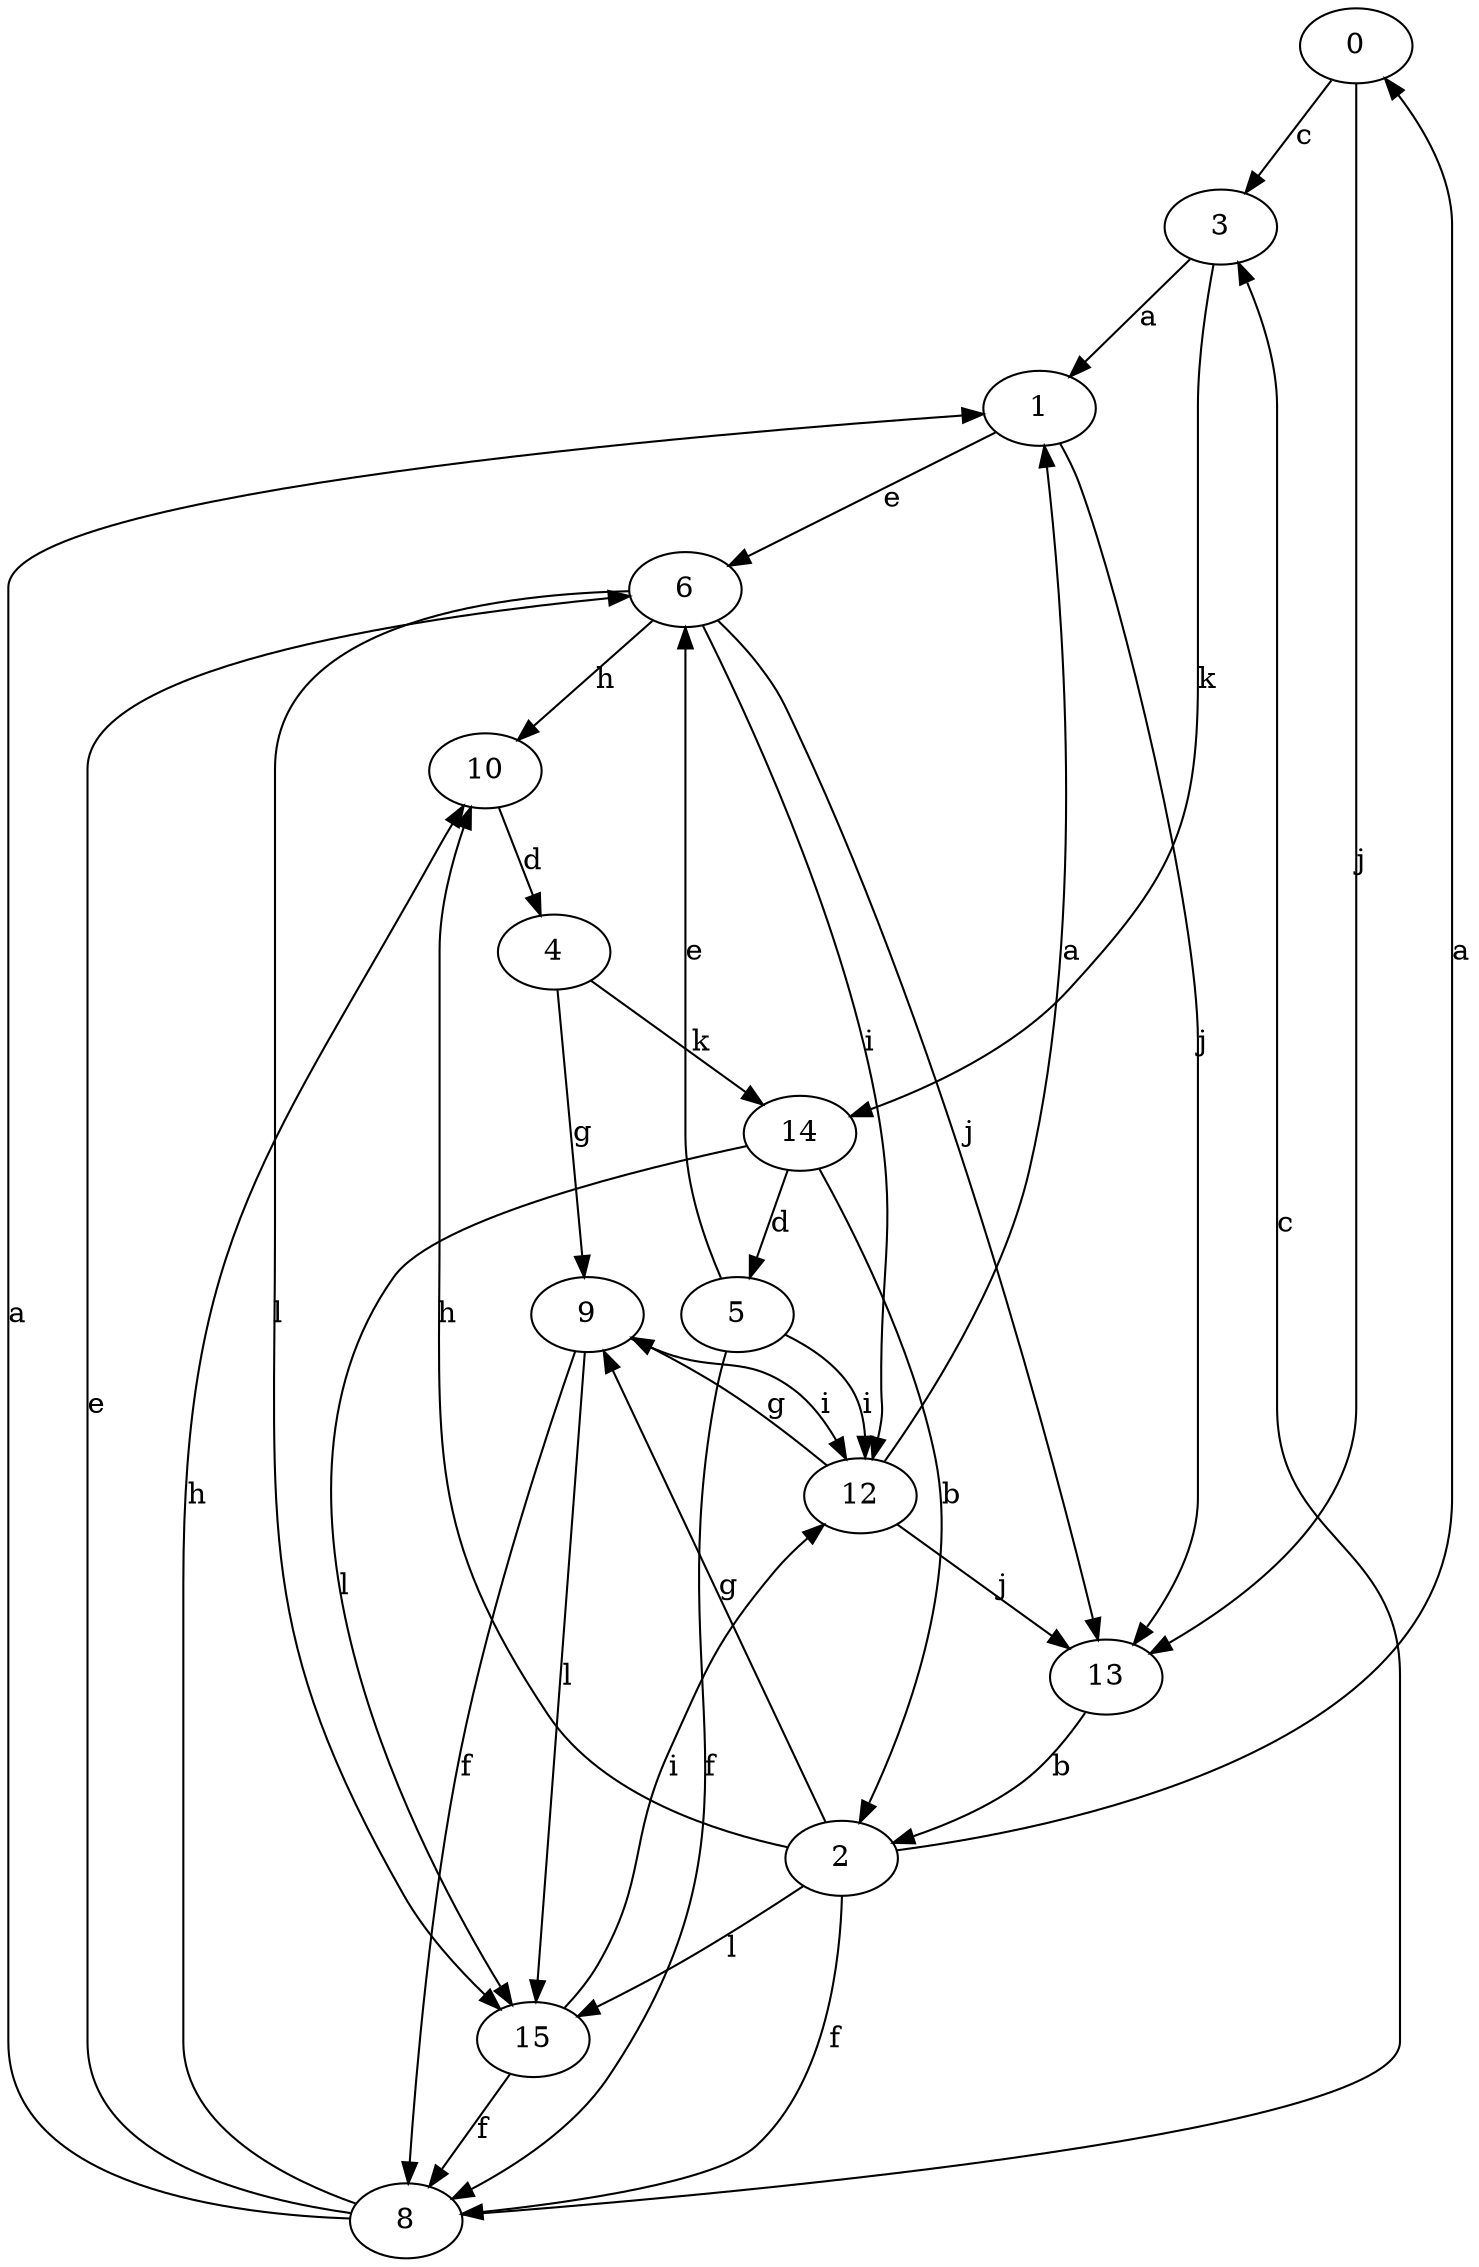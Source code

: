 strict digraph  {
0;
1;
2;
3;
4;
5;
6;
8;
9;
10;
12;
13;
14;
15;
0 -> 3  [label=c];
0 -> 13  [label=j];
1 -> 6  [label=e];
1 -> 13  [label=j];
2 -> 0  [label=a];
2 -> 8  [label=f];
2 -> 9  [label=g];
2 -> 10  [label=h];
2 -> 15  [label=l];
3 -> 1  [label=a];
3 -> 14  [label=k];
4 -> 9  [label=g];
4 -> 14  [label=k];
5 -> 6  [label=e];
5 -> 8  [label=f];
5 -> 12  [label=i];
6 -> 10  [label=h];
6 -> 12  [label=i];
6 -> 13  [label=j];
6 -> 15  [label=l];
8 -> 1  [label=a];
8 -> 3  [label=c];
8 -> 6  [label=e];
8 -> 10  [label=h];
9 -> 8  [label=f];
9 -> 12  [label=i];
9 -> 15  [label=l];
10 -> 4  [label=d];
12 -> 1  [label=a];
12 -> 9  [label=g];
12 -> 13  [label=j];
13 -> 2  [label=b];
14 -> 2  [label=b];
14 -> 5  [label=d];
14 -> 15  [label=l];
15 -> 8  [label=f];
15 -> 12  [label=i];
}
